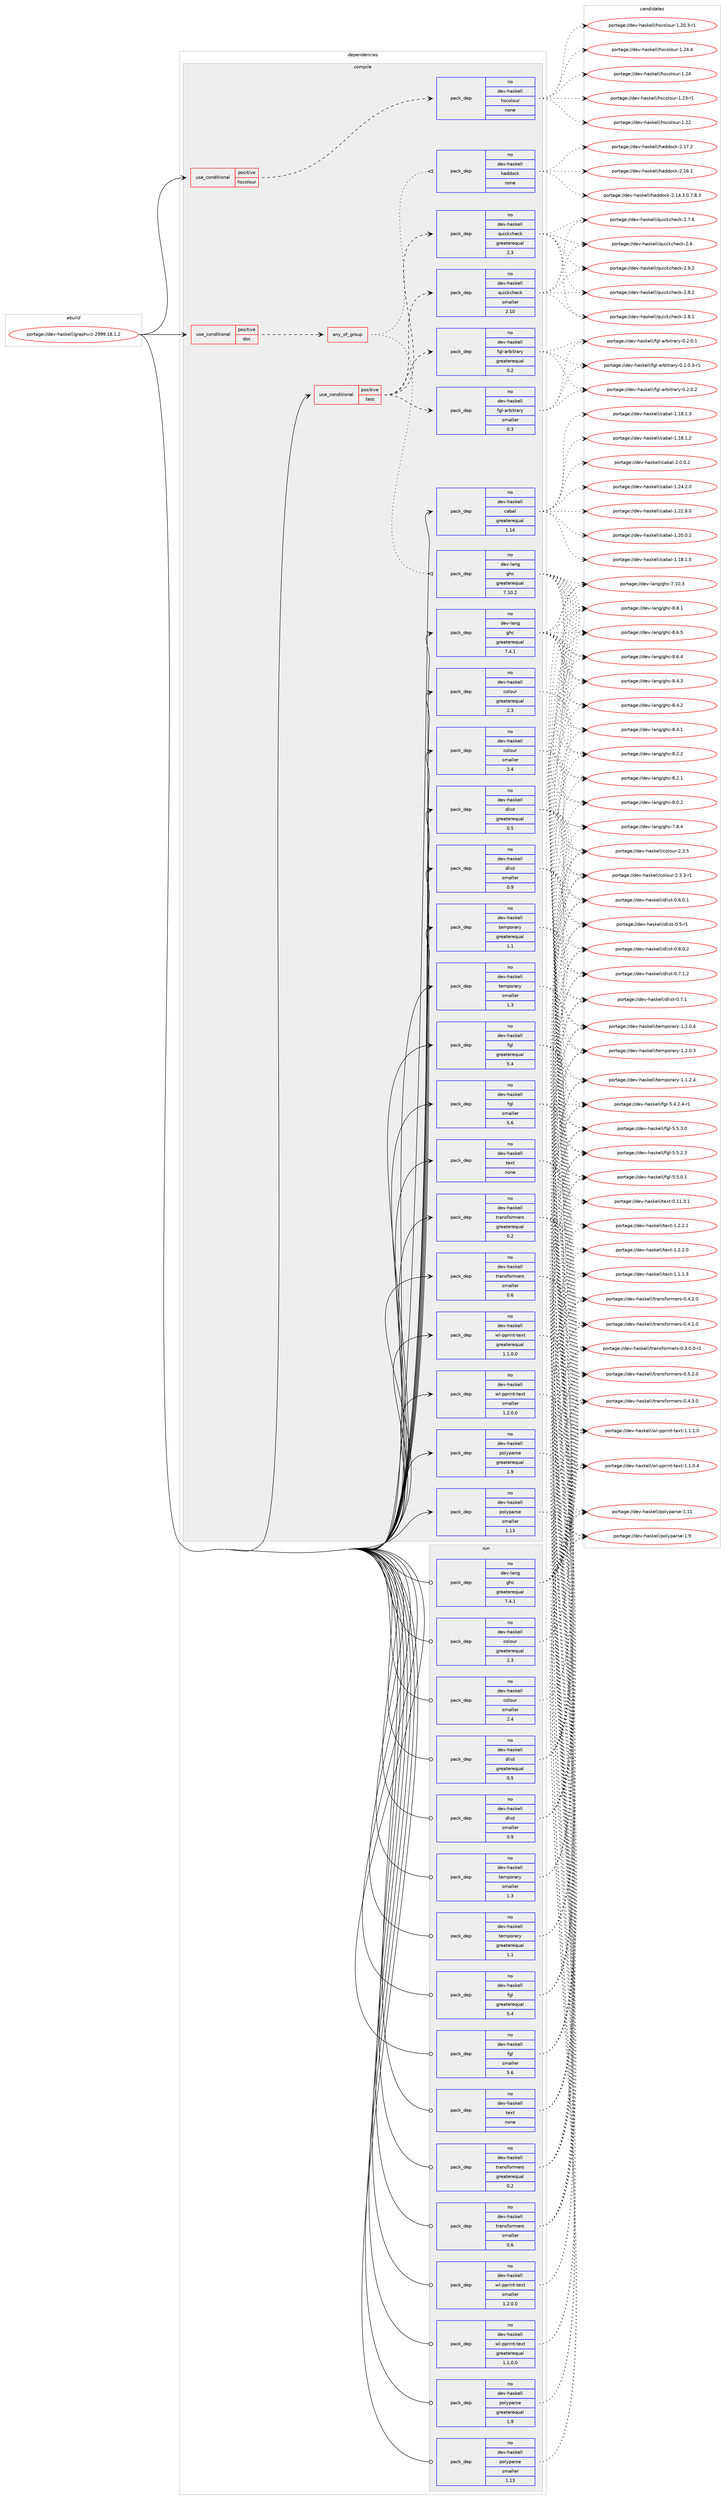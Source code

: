 digraph prolog {

# *************
# Graph options
# *************

newrank=true;
concentrate=true;
compound=true;
graph [rankdir=LR,fontname=Helvetica,fontsize=10,ranksep=1.5];#, ranksep=2.5, nodesep=0.2];
edge  [arrowhead=vee];
node  [fontname=Helvetica,fontsize=10];

# **********
# The ebuild
# **********

subgraph cluster_leftcol {
color=gray;
label=<<i>ebuild</i>>;
id [label="portage://dev-haskell/graphviz-2999.18.1.2", color=red, width=4, href="../dev-haskell/graphviz-2999.18.1.2.svg"];
}

# ****************
# The dependencies
# ****************

subgraph cluster_midcol {
color=gray;
label=<<i>dependencies</i>>;
subgraph cluster_compile {
fillcolor="#eeeeee";
style=filled;
label=<<i>compile</i>>;
subgraph cond133818 {
dependency561450 [label=<<TABLE BORDER="0" CELLBORDER="1" CELLSPACING="0" CELLPADDING="4"><TR><TD ROWSPAN="3" CELLPADDING="10">use_conditional</TD></TR><TR><TD>positive</TD></TR><TR><TD>doc</TD></TR></TABLE>>, shape=none, color=red];
subgraph any6386 {
dependency561451 [label=<<TABLE BORDER="0" CELLBORDER="1" CELLSPACING="0" CELLPADDING="4"><TR><TD CELLPADDING="10">any_of_group</TD></TR></TABLE>>, shape=none, color=red];subgraph pack421009 {
dependency561452 [label=<<TABLE BORDER="0" CELLBORDER="1" CELLSPACING="0" CELLPADDING="4" WIDTH="220"><TR><TD ROWSPAN="6" CELLPADDING="30">pack_dep</TD></TR><TR><TD WIDTH="110">no</TD></TR><TR><TD>dev-haskell</TD></TR><TR><TD>haddock</TD></TR><TR><TD>none</TD></TR><TR><TD></TD></TR></TABLE>>, shape=none, color=blue];
}
dependency561451:e -> dependency561452:w [weight=20,style="dotted",arrowhead="oinv"];
subgraph pack421010 {
dependency561453 [label=<<TABLE BORDER="0" CELLBORDER="1" CELLSPACING="0" CELLPADDING="4" WIDTH="220"><TR><TD ROWSPAN="6" CELLPADDING="30">pack_dep</TD></TR><TR><TD WIDTH="110">no</TD></TR><TR><TD>dev-lang</TD></TR><TR><TD>ghc</TD></TR><TR><TD>greaterequal</TD></TR><TR><TD>7.10.2</TD></TR></TABLE>>, shape=none, color=blue];
}
dependency561451:e -> dependency561453:w [weight=20,style="dotted",arrowhead="oinv"];
}
dependency561450:e -> dependency561451:w [weight=20,style="dashed",arrowhead="vee"];
}
id:e -> dependency561450:w [weight=20,style="solid",arrowhead="vee"];
subgraph cond133819 {
dependency561454 [label=<<TABLE BORDER="0" CELLBORDER="1" CELLSPACING="0" CELLPADDING="4"><TR><TD ROWSPAN="3" CELLPADDING="10">use_conditional</TD></TR><TR><TD>positive</TD></TR><TR><TD>hscolour</TD></TR></TABLE>>, shape=none, color=red];
subgraph pack421011 {
dependency561455 [label=<<TABLE BORDER="0" CELLBORDER="1" CELLSPACING="0" CELLPADDING="4" WIDTH="220"><TR><TD ROWSPAN="6" CELLPADDING="30">pack_dep</TD></TR><TR><TD WIDTH="110">no</TD></TR><TR><TD>dev-haskell</TD></TR><TR><TD>hscolour</TD></TR><TR><TD>none</TD></TR><TR><TD></TD></TR></TABLE>>, shape=none, color=blue];
}
dependency561454:e -> dependency561455:w [weight=20,style="dashed",arrowhead="vee"];
}
id:e -> dependency561454:w [weight=20,style="solid",arrowhead="vee"];
subgraph cond133820 {
dependency561456 [label=<<TABLE BORDER="0" CELLBORDER="1" CELLSPACING="0" CELLPADDING="4"><TR><TD ROWSPAN="3" CELLPADDING="10">use_conditional</TD></TR><TR><TD>positive</TD></TR><TR><TD>test</TD></TR></TABLE>>, shape=none, color=red];
subgraph pack421012 {
dependency561457 [label=<<TABLE BORDER="0" CELLBORDER="1" CELLSPACING="0" CELLPADDING="4" WIDTH="220"><TR><TD ROWSPAN="6" CELLPADDING="30">pack_dep</TD></TR><TR><TD WIDTH="110">no</TD></TR><TR><TD>dev-haskell</TD></TR><TR><TD>fgl-arbitrary</TD></TR><TR><TD>greaterequal</TD></TR><TR><TD>0.2</TD></TR></TABLE>>, shape=none, color=blue];
}
dependency561456:e -> dependency561457:w [weight=20,style="dashed",arrowhead="vee"];
subgraph pack421013 {
dependency561458 [label=<<TABLE BORDER="0" CELLBORDER="1" CELLSPACING="0" CELLPADDING="4" WIDTH="220"><TR><TD ROWSPAN="6" CELLPADDING="30">pack_dep</TD></TR><TR><TD WIDTH="110">no</TD></TR><TR><TD>dev-haskell</TD></TR><TR><TD>fgl-arbitrary</TD></TR><TR><TD>smaller</TD></TR><TR><TD>0.3</TD></TR></TABLE>>, shape=none, color=blue];
}
dependency561456:e -> dependency561458:w [weight=20,style="dashed",arrowhead="vee"];
subgraph pack421014 {
dependency561459 [label=<<TABLE BORDER="0" CELLBORDER="1" CELLSPACING="0" CELLPADDING="4" WIDTH="220"><TR><TD ROWSPAN="6" CELLPADDING="30">pack_dep</TD></TR><TR><TD WIDTH="110">no</TD></TR><TR><TD>dev-haskell</TD></TR><TR><TD>quickcheck</TD></TR><TR><TD>greaterequal</TD></TR><TR><TD>2.3</TD></TR></TABLE>>, shape=none, color=blue];
}
dependency561456:e -> dependency561459:w [weight=20,style="dashed",arrowhead="vee"];
subgraph pack421015 {
dependency561460 [label=<<TABLE BORDER="0" CELLBORDER="1" CELLSPACING="0" CELLPADDING="4" WIDTH="220"><TR><TD ROWSPAN="6" CELLPADDING="30">pack_dep</TD></TR><TR><TD WIDTH="110">no</TD></TR><TR><TD>dev-haskell</TD></TR><TR><TD>quickcheck</TD></TR><TR><TD>smaller</TD></TR><TR><TD>2.10</TD></TR></TABLE>>, shape=none, color=blue];
}
dependency561456:e -> dependency561460:w [weight=20,style="dashed",arrowhead="vee"];
}
id:e -> dependency561456:w [weight=20,style="solid",arrowhead="vee"];
subgraph pack421016 {
dependency561461 [label=<<TABLE BORDER="0" CELLBORDER="1" CELLSPACING="0" CELLPADDING="4" WIDTH="220"><TR><TD ROWSPAN="6" CELLPADDING="30">pack_dep</TD></TR><TR><TD WIDTH="110">no</TD></TR><TR><TD>dev-haskell</TD></TR><TR><TD>cabal</TD></TR><TR><TD>greaterequal</TD></TR><TR><TD>1.14</TD></TR></TABLE>>, shape=none, color=blue];
}
id:e -> dependency561461:w [weight=20,style="solid",arrowhead="vee"];
subgraph pack421017 {
dependency561462 [label=<<TABLE BORDER="0" CELLBORDER="1" CELLSPACING="0" CELLPADDING="4" WIDTH="220"><TR><TD ROWSPAN="6" CELLPADDING="30">pack_dep</TD></TR><TR><TD WIDTH="110">no</TD></TR><TR><TD>dev-haskell</TD></TR><TR><TD>colour</TD></TR><TR><TD>greaterequal</TD></TR><TR><TD>2.3</TD></TR></TABLE>>, shape=none, color=blue];
}
id:e -> dependency561462:w [weight=20,style="solid",arrowhead="vee"];
subgraph pack421018 {
dependency561463 [label=<<TABLE BORDER="0" CELLBORDER="1" CELLSPACING="0" CELLPADDING="4" WIDTH="220"><TR><TD ROWSPAN="6" CELLPADDING="30">pack_dep</TD></TR><TR><TD WIDTH="110">no</TD></TR><TR><TD>dev-haskell</TD></TR><TR><TD>colour</TD></TR><TR><TD>smaller</TD></TR><TR><TD>2.4</TD></TR></TABLE>>, shape=none, color=blue];
}
id:e -> dependency561463:w [weight=20,style="solid",arrowhead="vee"];
subgraph pack421019 {
dependency561464 [label=<<TABLE BORDER="0" CELLBORDER="1" CELLSPACING="0" CELLPADDING="4" WIDTH="220"><TR><TD ROWSPAN="6" CELLPADDING="30">pack_dep</TD></TR><TR><TD WIDTH="110">no</TD></TR><TR><TD>dev-haskell</TD></TR><TR><TD>dlist</TD></TR><TR><TD>greaterequal</TD></TR><TR><TD>0.5</TD></TR></TABLE>>, shape=none, color=blue];
}
id:e -> dependency561464:w [weight=20,style="solid",arrowhead="vee"];
subgraph pack421020 {
dependency561465 [label=<<TABLE BORDER="0" CELLBORDER="1" CELLSPACING="0" CELLPADDING="4" WIDTH="220"><TR><TD ROWSPAN="6" CELLPADDING="30">pack_dep</TD></TR><TR><TD WIDTH="110">no</TD></TR><TR><TD>dev-haskell</TD></TR><TR><TD>dlist</TD></TR><TR><TD>smaller</TD></TR><TR><TD>0.9</TD></TR></TABLE>>, shape=none, color=blue];
}
id:e -> dependency561465:w [weight=20,style="solid",arrowhead="vee"];
subgraph pack421021 {
dependency561466 [label=<<TABLE BORDER="0" CELLBORDER="1" CELLSPACING="0" CELLPADDING="4" WIDTH="220"><TR><TD ROWSPAN="6" CELLPADDING="30">pack_dep</TD></TR><TR><TD WIDTH="110">no</TD></TR><TR><TD>dev-haskell</TD></TR><TR><TD>fgl</TD></TR><TR><TD>greaterequal</TD></TR><TR><TD>5.4</TD></TR></TABLE>>, shape=none, color=blue];
}
id:e -> dependency561466:w [weight=20,style="solid",arrowhead="vee"];
subgraph pack421022 {
dependency561467 [label=<<TABLE BORDER="0" CELLBORDER="1" CELLSPACING="0" CELLPADDING="4" WIDTH="220"><TR><TD ROWSPAN="6" CELLPADDING="30">pack_dep</TD></TR><TR><TD WIDTH="110">no</TD></TR><TR><TD>dev-haskell</TD></TR><TR><TD>fgl</TD></TR><TR><TD>smaller</TD></TR><TR><TD>5.6</TD></TR></TABLE>>, shape=none, color=blue];
}
id:e -> dependency561467:w [weight=20,style="solid",arrowhead="vee"];
subgraph pack421023 {
dependency561468 [label=<<TABLE BORDER="0" CELLBORDER="1" CELLSPACING="0" CELLPADDING="4" WIDTH="220"><TR><TD ROWSPAN="6" CELLPADDING="30">pack_dep</TD></TR><TR><TD WIDTH="110">no</TD></TR><TR><TD>dev-haskell</TD></TR><TR><TD>polyparse</TD></TR><TR><TD>greaterequal</TD></TR><TR><TD>1.9</TD></TR></TABLE>>, shape=none, color=blue];
}
id:e -> dependency561468:w [weight=20,style="solid",arrowhead="vee"];
subgraph pack421024 {
dependency561469 [label=<<TABLE BORDER="0" CELLBORDER="1" CELLSPACING="0" CELLPADDING="4" WIDTH="220"><TR><TD ROWSPAN="6" CELLPADDING="30">pack_dep</TD></TR><TR><TD WIDTH="110">no</TD></TR><TR><TD>dev-haskell</TD></TR><TR><TD>polyparse</TD></TR><TR><TD>smaller</TD></TR><TR><TD>1.13</TD></TR></TABLE>>, shape=none, color=blue];
}
id:e -> dependency561469:w [weight=20,style="solid",arrowhead="vee"];
subgraph pack421025 {
dependency561470 [label=<<TABLE BORDER="0" CELLBORDER="1" CELLSPACING="0" CELLPADDING="4" WIDTH="220"><TR><TD ROWSPAN="6" CELLPADDING="30">pack_dep</TD></TR><TR><TD WIDTH="110">no</TD></TR><TR><TD>dev-haskell</TD></TR><TR><TD>temporary</TD></TR><TR><TD>greaterequal</TD></TR><TR><TD>1.1</TD></TR></TABLE>>, shape=none, color=blue];
}
id:e -> dependency561470:w [weight=20,style="solid",arrowhead="vee"];
subgraph pack421026 {
dependency561471 [label=<<TABLE BORDER="0" CELLBORDER="1" CELLSPACING="0" CELLPADDING="4" WIDTH="220"><TR><TD ROWSPAN="6" CELLPADDING="30">pack_dep</TD></TR><TR><TD WIDTH="110">no</TD></TR><TR><TD>dev-haskell</TD></TR><TR><TD>temporary</TD></TR><TR><TD>smaller</TD></TR><TR><TD>1.3</TD></TR></TABLE>>, shape=none, color=blue];
}
id:e -> dependency561471:w [weight=20,style="solid",arrowhead="vee"];
subgraph pack421027 {
dependency561472 [label=<<TABLE BORDER="0" CELLBORDER="1" CELLSPACING="0" CELLPADDING="4" WIDTH="220"><TR><TD ROWSPAN="6" CELLPADDING="30">pack_dep</TD></TR><TR><TD WIDTH="110">no</TD></TR><TR><TD>dev-haskell</TD></TR><TR><TD>text</TD></TR><TR><TD>none</TD></TR><TR><TD></TD></TR></TABLE>>, shape=none, color=blue];
}
id:e -> dependency561472:w [weight=20,style="solid",arrowhead="vee"];
subgraph pack421028 {
dependency561473 [label=<<TABLE BORDER="0" CELLBORDER="1" CELLSPACING="0" CELLPADDING="4" WIDTH="220"><TR><TD ROWSPAN="6" CELLPADDING="30">pack_dep</TD></TR><TR><TD WIDTH="110">no</TD></TR><TR><TD>dev-haskell</TD></TR><TR><TD>transformers</TD></TR><TR><TD>greaterequal</TD></TR><TR><TD>0.2</TD></TR></TABLE>>, shape=none, color=blue];
}
id:e -> dependency561473:w [weight=20,style="solid",arrowhead="vee"];
subgraph pack421029 {
dependency561474 [label=<<TABLE BORDER="0" CELLBORDER="1" CELLSPACING="0" CELLPADDING="4" WIDTH="220"><TR><TD ROWSPAN="6" CELLPADDING="30">pack_dep</TD></TR><TR><TD WIDTH="110">no</TD></TR><TR><TD>dev-haskell</TD></TR><TR><TD>transformers</TD></TR><TR><TD>smaller</TD></TR><TR><TD>0.6</TD></TR></TABLE>>, shape=none, color=blue];
}
id:e -> dependency561474:w [weight=20,style="solid",arrowhead="vee"];
subgraph pack421030 {
dependency561475 [label=<<TABLE BORDER="0" CELLBORDER="1" CELLSPACING="0" CELLPADDING="4" WIDTH="220"><TR><TD ROWSPAN="6" CELLPADDING="30">pack_dep</TD></TR><TR><TD WIDTH="110">no</TD></TR><TR><TD>dev-haskell</TD></TR><TR><TD>wl-pprint-text</TD></TR><TR><TD>greaterequal</TD></TR><TR><TD>1.1.0.0</TD></TR></TABLE>>, shape=none, color=blue];
}
id:e -> dependency561475:w [weight=20,style="solid",arrowhead="vee"];
subgraph pack421031 {
dependency561476 [label=<<TABLE BORDER="0" CELLBORDER="1" CELLSPACING="0" CELLPADDING="4" WIDTH="220"><TR><TD ROWSPAN="6" CELLPADDING="30">pack_dep</TD></TR><TR><TD WIDTH="110">no</TD></TR><TR><TD>dev-haskell</TD></TR><TR><TD>wl-pprint-text</TD></TR><TR><TD>smaller</TD></TR><TR><TD>1.2.0.0</TD></TR></TABLE>>, shape=none, color=blue];
}
id:e -> dependency561476:w [weight=20,style="solid",arrowhead="vee"];
subgraph pack421032 {
dependency561477 [label=<<TABLE BORDER="0" CELLBORDER="1" CELLSPACING="0" CELLPADDING="4" WIDTH="220"><TR><TD ROWSPAN="6" CELLPADDING="30">pack_dep</TD></TR><TR><TD WIDTH="110">no</TD></TR><TR><TD>dev-lang</TD></TR><TR><TD>ghc</TD></TR><TR><TD>greaterequal</TD></TR><TR><TD>7.4.1</TD></TR></TABLE>>, shape=none, color=blue];
}
id:e -> dependency561477:w [weight=20,style="solid",arrowhead="vee"];
}
subgraph cluster_compileandrun {
fillcolor="#eeeeee";
style=filled;
label=<<i>compile and run</i>>;
}
subgraph cluster_run {
fillcolor="#eeeeee";
style=filled;
label=<<i>run</i>>;
subgraph pack421033 {
dependency561478 [label=<<TABLE BORDER="0" CELLBORDER="1" CELLSPACING="0" CELLPADDING="4" WIDTH="220"><TR><TD ROWSPAN="6" CELLPADDING="30">pack_dep</TD></TR><TR><TD WIDTH="110">no</TD></TR><TR><TD>dev-haskell</TD></TR><TR><TD>colour</TD></TR><TR><TD>greaterequal</TD></TR><TR><TD>2.3</TD></TR></TABLE>>, shape=none, color=blue];
}
id:e -> dependency561478:w [weight=20,style="solid",arrowhead="odot"];
subgraph pack421034 {
dependency561479 [label=<<TABLE BORDER="0" CELLBORDER="1" CELLSPACING="0" CELLPADDING="4" WIDTH="220"><TR><TD ROWSPAN="6" CELLPADDING="30">pack_dep</TD></TR><TR><TD WIDTH="110">no</TD></TR><TR><TD>dev-haskell</TD></TR><TR><TD>colour</TD></TR><TR><TD>smaller</TD></TR><TR><TD>2.4</TD></TR></TABLE>>, shape=none, color=blue];
}
id:e -> dependency561479:w [weight=20,style="solid",arrowhead="odot"];
subgraph pack421035 {
dependency561480 [label=<<TABLE BORDER="0" CELLBORDER="1" CELLSPACING="0" CELLPADDING="4" WIDTH="220"><TR><TD ROWSPAN="6" CELLPADDING="30">pack_dep</TD></TR><TR><TD WIDTH="110">no</TD></TR><TR><TD>dev-haskell</TD></TR><TR><TD>dlist</TD></TR><TR><TD>greaterequal</TD></TR><TR><TD>0.5</TD></TR></TABLE>>, shape=none, color=blue];
}
id:e -> dependency561480:w [weight=20,style="solid",arrowhead="odot"];
subgraph pack421036 {
dependency561481 [label=<<TABLE BORDER="0" CELLBORDER="1" CELLSPACING="0" CELLPADDING="4" WIDTH="220"><TR><TD ROWSPAN="6" CELLPADDING="30">pack_dep</TD></TR><TR><TD WIDTH="110">no</TD></TR><TR><TD>dev-haskell</TD></TR><TR><TD>dlist</TD></TR><TR><TD>smaller</TD></TR><TR><TD>0.9</TD></TR></TABLE>>, shape=none, color=blue];
}
id:e -> dependency561481:w [weight=20,style="solid",arrowhead="odot"];
subgraph pack421037 {
dependency561482 [label=<<TABLE BORDER="0" CELLBORDER="1" CELLSPACING="0" CELLPADDING="4" WIDTH="220"><TR><TD ROWSPAN="6" CELLPADDING="30">pack_dep</TD></TR><TR><TD WIDTH="110">no</TD></TR><TR><TD>dev-haskell</TD></TR><TR><TD>fgl</TD></TR><TR><TD>greaterequal</TD></TR><TR><TD>5.4</TD></TR></TABLE>>, shape=none, color=blue];
}
id:e -> dependency561482:w [weight=20,style="solid",arrowhead="odot"];
subgraph pack421038 {
dependency561483 [label=<<TABLE BORDER="0" CELLBORDER="1" CELLSPACING="0" CELLPADDING="4" WIDTH="220"><TR><TD ROWSPAN="6" CELLPADDING="30">pack_dep</TD></TR><TR><TD WIDTH="110">no</TD></TR><TR><TD>dev-haskell</TD></TR><TR><TD>fgl</TD></TR><TR><TD>smaller</TD></TR><TR><TD>5.6</TD></TR></TABLE>>, shape=none, color=blue];
}
id:e -> dependency561483:w [weight=20,style="solid",arrowhead="odot"];
subgraph pack421039 {
dependency561484 [label=<<TABLE BORDER="0" CELLBORDER="1" CELLSPACING="0" CELLPADDING="4" WIDTH="220"><TR><TD ROWSPAN="6" CELLPADDING="30">pack_dep</TD></TR><TR><TD WIDTH="110">no</TD></TR><TR><TD>dev-haskell</TD></TR><TR><TD>polyparse</TD></TR><TR><TD>greaterequal</TD></TR><TR><TD>1.9</TD></TR></TABLE>>, shape=none, color=blue];
}
id:e -> dependency561484:w [weight=20,style="solid",arrowhead="odot"];
subgraph pack421040 {
dependency561485 [label=<<TABLE BORDER="0" CELLBORDER="1" CELLSPACING="0" CELLPADDING="4" WIDTH="220"><TR><TD ROWSPAN="6" CELLPADDING="30">pack_dep</TD></TR><TR><TD WIDTH="110">no</TD></TR><TR><TD>dev-haskell</TD></TR><TR><TD>polyparse</TD></TR><TR><TD>smaller</TD></TR><TR><TD>1.13</TD></TR></TABLE>>, shape=none, color=blue];
}
id:e -> dependency561485:w [weight=20,style="solid",arrowhead="odot"];
subgraph pack421041 {
dependency561486 [label=<<TABLE BORDER="0" CELLBORDER="1" CELLSPACING="0" CELLPADDING="4" WIDTH="220"><TR><TD ROWSPAN="6" CELLPADDING="30">pack_dep</TD></TR><TR><TD WIDTH="110">no</TD></TR><TR><TD>dev-haskell</TD></TR><TR><TD>temporary</TD></TR><TR><TD>greaterequal</TD></TR><TR><TD>1.1</TD></TR></TABLE>>, shape=none, color=blue];
}
id:e -> dependency561486:w [weight=20,style="solid",arrowhead="odot"];
subgraph pack421042 {
dependency561487 [label=<<TABLE BORDER="0" CELLBORDER="1" CELLSPACING="0" CELLPADDING="4" WIDTH="220"><TR><TD ROWSPAN="6" CELLPADDING="30">pack_dep</TD></TR><TR><TD WIDTH="110">no</TD></TR><TR><TD>dev-haskell</TD></TR><TR><TD>temporary</TD></TR><TR><TD>smaller</TD></TR><TR><TD>1.3</TD></TR></TABLE>>, shape=none, color=blue];
}
id:e -> dependency561487:w [weight=20,style="solid",arrowhead="odot"];
subgraph pack421043 {
dependency561488 [label=<<TABLE BORDER="0" CELLBORDER="1" CELLSPACING="0" CELLPADDING="4" WIDTH="220"><TR><TD ROWSPAN="6" CELLPADDING="30">pack_dep</TD></TR><TR><TD WIDTH="110">no</TD></TR><TR><TD>dev-haskell</TD></TR><TR><TD>text</TD></TR><TR><TD>none</TD></TR><TR><TD></TD></TR></TABLE>>, shape=none, color=blue];
}
id:e -> dependency561488:w [weight=20,style="solid",arrowhead="odot"];
subgraph pack421044 {
dependency561489 [label=<<TABLE BORDER="0" CELLBORDER="1" CELLSPACING="0" CELLPADDING="4" WIDTH="220"><TR><TD ROWSPAN="6" CELLPADDING="30">pack_dep</TD></TR><TR><TD WIDTH="110">no</TD></TR><TR><TD>dev-haskell</TD></TR><TR><TD>transformers</TD></TR><TR><TD>greaterequal</TD></TR><TR><TD>0.2</TD></TR></TABLE>>, shape=none, color=blue];
}
id:e -> dependency561489:w [weight=20,style="solid",arrowhead="odot"];
subgraph pack421045 {
dependency561490 [label=<<TABLE BORDER="0" CELLBORDER="1" CELLSPACING="0" CELLPADDING="4" WIDTH="220"><TR><TD ROWSPAN="6" CELLPADDING="30">pack_dep</TD></TR><TR><TD WIDTH="110">no</TD></TR><TR><TD>dev-haskell</TD></TR><TR><TD>transformers</TD></TR><TR><TD>smaller</TD></TR><TR><TD>0.6</TD></TR></TABLE>>, shape=none, color=blue];
}
id:e -> dependency561490:w [weight=20,style="solid",arrowhead="odot"];
subgraph pack421046 {
dependency561491 [label=<<TABLE BORDER="0" CELLBORDER="1" CELLSPACING="0" CELLPADDING="4" WIDTH="220"><TR><TD ROWSPAN="6" CELLPADDING="30">pack_dep</TD></TR><TR><TD WIDTH="110">no</TD></TR><TR><TD>dev-haskell</TD></TR><TR><TD>wl-pprint-text</TD></TR><TR><TD>greaterequal</TD></TR><TR><TD>1.1.0.0</TD></TR></TABLE>>, shape=none, color=blue];
}
id:e -> dependency561491:w [weight=20,style="solid",arrowhead="odot"];
subgraph pack421047 {
dependency561492 [label=<<TABLE BORDER="0" CELLBORDER="1" CELLSPACING="0" CELLPADDING="4" WIDTH="220"><TR><TD ROWSPAN="6" CELLPADDING="30">pack_dep</TD></TR><TR><TD WIDTH="110">no</TD></TR><TR><TD>dev-haskell</TD></TR><TR><TD>wl-pprint-text</TD></TR><TR><TD>smaller</TD></TR><TR><TD>1.2.0.0</TD></TR></TABLE>>, shape=none, color=blue];
}
id:e -> dependency561492:w [weight=20,style="solid",arrowhead="odot"];
subgraph pack421048 {
dependency561493 [label=<<TABLE BORDER="0" CELLBORDER="1" CELLSPACING="0" CELLPADDING="4" WIDTH="220"><TR><TD ROWSPAN="6" CELLPADDING="30">pack_dep</TD></TR><TR><TD WIDTH="110">no</TD></TR><TR><TD>dev-lang</TD></TR><TR><TD>ghc</TD></TR><TR><TD>greaterequal</TD></TR><TR><TD>7.4.1</TD></TR></TABLE>>, shape=none, color=blue];
}
id:e -> dependency561493:w [weight=20,style="solid",arrowhead="odot"];
}
}

# **************
# The candidates
# **************

subgraph cluster_choices {
rank=same;
color=gray;
label=<<i>candidates</i>>;

subgraph choice421009 {
color=black;
nodesep=1;
choice100101118451049711510710110810847104971001001119910745504649554650 [label="portage://dev-haskell/haddock-2.17.2", color=red, width=4,href="../dev-haskell/haddock-2.17.2.svg"];
choice100101118451049711510710110810847104971001001119910745504649544649 [label="portage://dev-haskell/haddock-2.16.1", color=red, width=4,href="../dev-haskell/haddock-2.16.1.svg"];
choice1001011184510497115107101108108471049710010011199107455046495246514648465546564651 [label="portage://dev-haskell/haddock-2.14.3.0.7.8.3", color=red, width=4,href="../dev-haskell/haddock-2.14.3.0.7.8.3.svg"];
dependency561452:e -> choice100101118451049711510710110810847104971001001119910745504649554650:w [style=dotted,weight="100"];
dependency561452:e -> choice100101118451049711510710110810847104971001001119910745504649544649:w [style=dotted,weight="100"];
dependency561452:e -> choice1001011184510497115107101108108471049710010011199107455046495246514648465546564651:w [style=dotted,weight="100"];
}
subgraph choice421010 {
color=black;
nodesep=1;
choice10010111845108971101034710310499455646564649 [label="portage://dev-lang/ghc-8.8.1", color=red, width=4,href="../dev-lang/ghc-8.8.1.svg"];
choice10010111845108971101034710310499455646544653 [label="portage://dev-lang/ghc-8.6.5", color=red, width=4,href="../dev-lang/ghc-8.6.5.svg"];
choice10010111845108971101034710310499455646544652 [label="portage://dev-lang/ghc-8.6.4", color=red, width=4,href="../dev-lang/ghc-8.6.4.svg"];
choice10010111845108971101034710310499455646524651 [label="portage://dev-lang/ghc-8.4.3", color=red, width=4,href="../dev-lang/ghc-8.4.3.svg"];
choice10010111845108971101034710310499455646524650 [label="portage://dev-lang/ghc-8.4.2", color=red, width=4,href="../dev-lang/ghc-8.4.2.svg"];
choice10010111845108971101034710310499455646524649 [label="portage://dev-lang/ghc-8.4.1", color=red, width=4,href="../dev-lang/ghc-8.4.1.svg"];
choice10010111845108971101034710310499455646504650 [label="portage://dev-lang/ghc-8.2.2", color=red, width=4,href="../dev-lang/ghc-8.2.2.svg"];
choice10010111845108971101034710310499455646504649 [label="portage://dev-lang/ghc-8.2.1", color=red, width=4,href="../dev-lang/ghc-8.2.1.svg"];
choice10010111845108971101034710310499455646484650 [label="portage://dev-lang/ghc-8.0.2", color=red, width=4,href="../dev-lang/ghc-8.0.2.svg"];
choice10010111845108971101034710310499455546564652 [label="portage://dev-lang/ghc-7.8.4", color=red, width=4,href="../dev-lang/ghc-7.8.4.svg"];
choice1001011184510897110103471031049945554649484651 [label="portage://dev-lang/ghc-7.10.3", color=red, width=4,href="../dev-lang/ghc-7.10.3.svg"];
dependency561453:e -> choice10010111845108971101034710310499455646564649:w [style=dotted,weight="100"];
dependency561453:e -> choice10010111845108971101034710310499455646544653:w [style=dotted,weight="100"];
dependency561453:e -> choice10010111845108971101034710310499455646544652:w [style=dotted,weight="100"];
dependency561453:e -> choice10010111845108971101034710310499455646524651:w [style=dotted,weight="100"];
dependency561453:e -> choice10010111845108971101034710310499455646524650:w [style=dotted,weight="100"];
dependency561453:e -> choice10010111845108971101034710310499455646524649:w [style=dotted,weight="100"];
dependency561453:e -> choice10010111845108971101034710310499455646504650:w [style=dotted,weight="100"];
dependency561453:e -> choice10010111845108971101034710310499455646504649:w [style=dotted,weight="100"];
dependency561453:e -> choice10010111845108971101034710310499455646484650:w [style=dotted,weight="100"];
dependency561453:e -> choice10010111845108971101034710310499455546564652:w [style=dotted,weight="100"];
dependency561453:e -> choice1001011184510897110103471031049945554649484651:w [style=dotted,weight="100"];
}
subgraph choice421011 {
color=black;
nodesep=1;
choice1001011184510497115107101108108471041159911110811111711445494650524652 [label="portage://dev-haskell/hscolour-1.24.4", color=red, width=4,href="../dev-haskell/hscolour-1.24.4.svg"];
choice100101118451049711510710110810847104115991111081111171144549465052 [label="portage://dev-haskell/hscolour-1.24", color=red, width=4,href="../dev-haskell/hscolour-1.24.svg"];
choice1001011184510497115107101108108471041159911110811111711445494650514511449 [label="portage://dev-haskell/hscolour-1.23-r1", color=red, width=4,href="../dev-haskell/hscolour-1.23-r1.svg"];
choice100101118451049711510710110810847104115991111081111171144549465050 [label="portage://dev-haskell/hscolour-1.22", color=red, width=4,href="../dev-haskell/hscolour-1.22.svg"];
choice10010111845104971151071011081084710411599111108111117114454946504846514511449 [label="portage://dev-haskell/hscolour-1.20.3-r1", color=red, width=4,href="../dev-haskell/hscolour-1.20.3-r1.svg"];
dependency561455:e -> choice1001011184510497115107101108108471041159911110811111711445494650524652:w [style=dotted,weight="100"];
dependency561455:e -> choice100101118451049711510710110810847104115991111081111171144549465052:w [style=dotted,weight="100"];
dependency561455:e -> choice1001011184510497115107101108108471041159911110811111711445494650514511449:w [style=dotted,weight="100"];
dependency561455:e -> choice100101118451049711510710110810847104115991111081111171144549465050:w [style=dotted,weight="100"];
dependency561455:e -> choice10010111845104971151071011081084710411599111108111117114454946504846514511449:w [style=dotted,weight="100"];
}
subgraph choice421012 {
color=black;
nodesep=1;
choice1001011184510497115107101108108471021031084597114981051161149711412145484650464846514511449 [label="portage://dev-haskell/fgl-arbitrary-0.2.0.3-r1", color=red, width=4,href="../dev-haskell/fgl-arbitrary-0.2.0.3-r1.svg"];
choice100101118451049711510710110810847102103108459711498105116114971141214548465046484650 [label="portage://dev-haskell/fgl-arbitrary-0.2.0.2", color=red, width=4,href="../dev-haskell/fgl-arbitrary-0.2.0.2.svg"];
choice100101118451049711510710110810847102103108459711498105116114971141214548465046484649 [label="portage://dev-haskell/fgl-arbitrary-0.2.0.1", color=red, width=4,href="../dev-haskell/fgl-arbitrary-0.2.0.1.svg"];
dependency561457:e -> choice1001011184510497115107101108108471021031084597114981051161149711412145484650464846514511449:w [style=dotted,weight="100"];
dependency561457:e -> choice100101118451049711510710110810847102103108459711498105116114971141214548465046484650:w [style=dotted,weight="100"];
dependency561457:e -> choice100101118451049711510710110810847102103108459711498105116114971141214548465046484649:w [style=dotted,weight="100"];
}
subgraph choice421013 {
color=black;
nodesep=1;
choice1001011184510497115107101108108471021031084597114981051161149711412145484650464846514511449 [label="portage://dev-haskell/fgl-arbitrary-0.2.0.3-r1", color=red, width=4,href="../dev-haskell/fgl-arbitrary-0.2.0.3-r1.svg"];
choice100101118451049711510710110810847102103108459711498105116114971141214548465046484650 [label="portage://dev-haskell/fgl-arbitrary-0.2.0.2", color=red, width=4,href="../dev-haskell/fgl-arbitrary-0.2.0.2.svg"];
choice100101118451049711510710110810847102103108459711498105116114971141214548465046484649 [label="portage://dev-haskell/fgl-arbitrary-0.2.0.1", color=red, width=4,href="../dev-haskell/fgl-arbitrary-0.2.0.1.svg"];
dependency561458:e -> choice1001011184510497115107101108108471021031084597114981051161149711412145484650464846514511449:w [style=dotted,weight="100"];
dependency561458:e -> choice100101118451049711510710110810847102103108459711498105116114971141214548465046484650:w [style=dotted,weight="100"];
dependency561458:e -> choice100101118451049711510710110810847102103108459711498105116114971141214548465046484649:w [style=dotted,weight="100"];
}
subgraph choice421014 {
color=black;
nodesep=1;
choice100101118451049711510710110810847113117105991079910410199107455046574650 [label="portage://dev-haskell/quickcheck-2.9.2", color=red, width=4,href="../dev-haskell/quickcheck-2.9.2.svg"];
choice100101118451049711510710110810847113117105991079910410199107455046564650 [label="portage://dev-haskell/quickcheck-2.8.2", color=red, width=4,href="../dev-haskell/quickcheck-2.8.2.svg"];
choice100101118451049711510710110810847113117105991079910410199107455046564649 [label="portage://dev-haskell/quickcheck-2.8.1", color=red, width=4,href="../dev-haskell/quickcheck-2.8.1.svg"];
choice100101118451049711510710110810847113117105991079910410199107455046554654 [label="portage://dev-haskell/quickcheck-2.7.6", color=red, width=4,href="../dev-haskell/quickcheck-2.7.6.svg"];
choice10010111845104971151071011081084711311710599107991041019910745504654 [label="portage://dev-haskell/quickcheck-2.6", color=red, width=4,href="../dev-haskell/quickcheck-2.6.svg"];
dependency561459:e -> choice100101118451049711510710110810847113117105991079910410199107455046574650:w [style=dotted,weight="100"];
dependency561459:e -> choice100101118451049711510710110810847113117105991079910410199107455046564650:w [style=dotted,weight="100"];
dependency561459:e -> choice100101118451049711510710110810847113117105991079910410199107455046564649:w [style=dotted,weight="100"];
dependency561459:e -> choice100101118451049711510710110810847113117105991079910410199107455046554654:w [style=dotted,weight="100"];
dependency561459:e -> choice10010111845104971151071011081084711311710599107991041019910745504654:w [style=dotted,weight="100"];
}
subgraph choice421015 {
color=black;
nodesep=1;
choice100101118451049711510710110810847113117105991079910410199107455046574650 [label="portage://dev-haskell/quickcheck-2.9.2", color=red, width=4,href="../dev-haskell/quickcheck-2.9.2.svg"];
choice100101118451049711510710110810847113117105991079910410199107455046564650 [label="portage://dev-haskell/quickcheck-2.8.2", color=red, width=4,href="../dev-haskell/quickcheck-2.8.2.svg"];
choice100101118451049711510710110810847113117105991079910410199107455046564649 [label="portage://dev-haskell/quickcheck-2.8.1", color=red, width=4,href="../dev-haskell/quickcheck-2.8.1.svg"];
choice100101118451049711510710110810847113117105991079910410199107455046554654 [label="portage://dev-haskell/quickcheck-2.7.6", color=red, width=4,href="../dev-haskell/quickcheck-2.7.6.svg"];
choice10010111845104971151071011081084711311710599107991041019910745504654 [label="portage://dev-haskell/quickcheck-2.6", color=red, width=4,href="../dev-haskell/quickcheck-2.6.svg"];
dependency561460:e -> choice100101118451049711510710110810847113117105991079910410199107455046574650:w [style=dotted,weight="100"];
dependency561460:e -> choice100101118451049711510710110810847113117105991079910410199107455046564650:w [style=dotted,weight="100"];
dependency561460:e -> choice100101118451049711510710110810847113117105991079910410199107455046564649:w [style=dotted,weight="100"];
dependency561460:e -> choice100101118451049711510710110810847113117105991079910410199107455046554654:w [style=dotted,weight="100"];
dependency561460:e -> choice10010111845104971151071011081084711311710599107991041019910745504654:w [style=dotted,weight="100"];
}
subgraph choice421016 {
color=black;
nodesep=1;
choice100101118451049711510710110810847999798971084550464846484650 [label="portage://dev-haskell/cabal-2.0.0.2", color=red, width=4,href="../dev-haskell/cabal-2.0.0.2.svg"];
choice10010111845104971151071011081084799979897108454946505246504648 [label="portage://dev-haskell/cabal-1.24.2.0", color=red, width=4,href="../dev-haskell/cabal-1.24.2.0.svg"];
choice10010111845104971151071011081084799979897108454946505046564648 [label="portage://dev-haskell/cabal-1.22.8.0", color=red, width=4,href="../dev-haskell/cabal-1.22.8.0.svg"];
choice10010111845104971151071011081084799979897108454946504846484650 [label="portage://dev-haskell/cabal-1.20.0.2", color=red, width=4,href="../dev-haskell/cabal-1.20.0.2.svg"];
choice10010111845104971151071011081084799979897108454946495646494653 [label="portage://dev-haskell/cabal-1.18.1.5", color=red, width=4,href="../dev-haskell/cabal-1.18.1.5.svg"];
choice10010111845104971151071011081084799979897108454946495646494651 [label="portage://dev-haskell/cabal-1.18.1.3", color=red, width=4,href="../dev-haskell/cabal-1.18.1.3.svg"];
choice10010111845104971151071011081084799979897108454946495646494650 [label="portage://dev-haskell/cabal-1.18.1.2", color=red, width=4,href="../dev-haskell/cabal-1.18.1.2.svg"];
dependency561461:e -> choice100101118451049711510710110810847999798971084550464846484650:w [style=dotted,weight="100"];
dependency561461:e -> choice10010111845104971151071011081084799979897108454946505246504648:w [style=dotted,weight="100"];
dependency561461:e -> choice10010111845104971151071011081084799979897108454946505046564648:w [style=dotted,weight="100"];
dependency561461:e -> choice10010111845104971151071011081084799979897108454946504846484650:w [style=dotted,weight="100"];
dependency561461:e -> choice10010111845104971151071011081084799979897108454946495646494653:w [style=dotted,weight="100"];
dependency561461:e -> choice10010111845104971151071011081084799979897108454946495646494651:w [style=dotted,weight="100"];
dependency561461:e -> choice10010111845104971151071011081084799979897108454946495646494650:w [style=dotted,weight="100"];
}
subgraph choice421017 {
color=black;
nodesep=1;
choice10010111845104971151071011081084799111108111117114455046514653 [label="portage://dev-haskell/colour-2.3.5", color=red, width=4,href="../dev-haskell/colour-2.3.5.svg"];
choice100101118451049711510710110810847991111081111171144550465146514511449 [label="portage://dev-haskell/colour-2.3.3-r1", color=red, width=4,href="../dev-haskell/colour-2.3.3-r1.svg"];
dependency561462:e -> choice10010111845104971151071011081084799111108111117114455046514653:w [style=dotted,weight="100"];
dependency561462:e -> choice100101118451049711510710110810847991111081111171144550465146514511449:w [style=dotted,weight="100"];
}
subgraph choice421018 {
color=black;
nodesep=1;
choice10010111845104971151071011081084799111108111117114455046514653 [label="portage://dev-haskell/colour-2.3.5", color=red, width=4,href="../dev-haskell/colour-2.3.5.svg"];
choice100101118451049711510710110810847991111081111171144550465146514511449 [label="portage://dev-haskell/colour-2.3.3-r1", color=red, width=4,href="../dev-haskell/colour-2.3.3-r1.svg"];
dependency561463:e -> choice10010111845104971151071011081084799111108111117114455046514653:w [style=dotted,weight="100"];
dependency561463:e -> choice100101118451049711510710110810847991111081111171144550465146514511449:w [style=dotted,weight="100"];
}
subgraph choice421019 {
color=black;
nodesep=1;
choice1001011184510497115107101108108471001081051151164548465646484650 [label="portage://dev-haskell/dlist-0.8.0.2", color=red, width=4,href="../dev-haskell/dlist-0.8.0.2.svg"];
choice1001011184510497115107101108108471001081051151164548465546494650 [label="portage://dev-haskell/dlist-0.7.1.2", color=red, width=4,href="../dev-haskell/dlist-0.7.1.2.svg"];
choice100101118451049711510710110810847100108105115116454846554649 [label="portage://dev-haskell/dlist-0.7.1", color=red, width=4,href="../dev-haskell/dlist-0.7.1.svg"];
choice1001011184510497115107101108108471001081051151164548465446484649 [label="portage://dev-haskell/dlist-0.6.0.1", color=red, width=4,href="../dev-haskell/dlist-0.6.0.1.svg"];
choice100101118451049711510710110810847100108105115116454846534511449 [label="portage://dev-haskell/dlist-0.5-r1", color=red, width=4,href="../dev-haskell/dlist-0.5-r1.svg"];
dependency561464:e -> choice1001011184510497115107101108108471001081051151164548465646484650:w [style=dotted,weight="100"];
dependency561464:e -> choice1001011184510497115107101108108471001081051151164548465546494650:w [style=dotted,weight="100"];
dependency561464:e -> choice100101118451049711510710110810847100108105115116454846554649:w [style=dotted,weight="100"];
dependency561464:e -> choice1001011184510497115107101108108471001081051151164548465446484649:w [style=dotted,weight="100"];
dependency561464:e -> choice100101118451049711510710110810847100108105115116454846534511449:w [style=dotted,weight="100"];
}
subgraph choice421020 {
color=black;
nodesep=1;
choice1001011184510497115107101108108471001081051151164548465646484650 [label="portage://dev-haskell/dlist-0.8.0.2", color=red, width=4,href="../dev-haskell/dlist-0.8.0.2.svg"];
choice1001011184510497115107101108108471001081051151164548465546494650 [label="portage://dev-haskell/dlist-0.7.1.2", color=red, width=4,href="../dev-haskell/dlist-0.7.1.2.svg"];
choice100101118451049711510710110810847100108105115116454846554649 [label="portage://dev-haskell/dlist-0.7.1", color=red, width=4,href="../dev-haskell/dlist-0.7.1.svg"];
choice1001011184510497115107101108108471001081051151164548465446484649 [label="portage://dev-haskell/dlist-0.6.0.1", color=red, width=4,href="../dev-haskell/dlist-0.6.0.1.svg"];
choice100101118451049711510710110810847100108105115116454846534511449 [label="portage://dev-haskell/dlist-0.5-r1", color=red, width=4,href="../dev-haskell/dlist-0.5-r1.svg"];
dependency561465:e -> choice1001011184510497115107101108108471001081051151164548465646484650:w [style=dotted,weight="100"];
dependency561465:e -> choice1001011184510497115107101108108471001081051151164548465546494650:w [style=dotted,weight="100"];
dependency561465:e -> choice100101118451049711510710110810847100108105115116454846554649:w [style=dotted,weight="100"];
dependency561465:e -> choice1001011184510497115107101108108471001081051151164548465446484649:w [style=dotted,weight="100"];
dependency561465:e -> choice100101118451049711510710110810847100108105115116454846534511449:w [style=dotted,weight="100"];
}
subgraph choice421021 {
color=black;
nodesep=1;
choice1001011184510497115107101108108471021031084553465346514648 [label="portage://dev-haskell/fgl-5.5.3.0", color=red, width=4,href="../dev-haskell/fgl-5.5.3.0.svg"];
choice1001011184510497115107101108108471021031084553465346504651 [label="portage://dev-haskell/fgl-5.5.2.3", color=red, width=4,href="../dev-haskell/fgl-5.5.2.3.svg"];
choice1001011184510497115107101108108471021031084553465346484649 [label="portage://dev-haskell/fgl-5.5.0.1", color=red, width=4,href="../dev-haskell/fgl-5.5.0.1.svg"];
choice10010111845104971151071011081084710210310845534652465046524511449 [label="portage://dev-haskell/fgl-5.4.2.4-r1", color=red, width=4,href="../dev-haskell/fgl-5.4.2.4-r1.svg"];
dependency561466:e -> choice1001011184510497115107101108108471021031084553465346514648:w [style=dotted,weight="100"];
dependency561466:e -> choice1001011184510497115107101108108471021031084553465346504651:w [style=dotted,weight="100"];
dependency561466:e -> choice1001011184510497115107101108108471021031084553465346484649:w [style=dotted,weight="100"];
dependency561466:e -> choice10010111845104971151071011081084710210310845534652465046524511449:w [style=dotted,weight="100"];
}
subgraph choice421022 {
color=black;
nodesep=1;
choice1001011184510497115107101108108471021031084553465346514648 [label="portage://dev-haskell/fgl-5.5.3.0", color=red, width=4,href="../dev-haskell/fgl-5.5.3.0.svg"];
choice1001011184510497115107101108108471021031084553465346504651 [label="portage://dev-haskell/fgl-5.5.2.3", color=red, width=4,href="../dev-haskell/fgl-5.5.2.3.svg"];
choice1001011184510497115107101108108471021031084553465346484649 [label="portage://dev-haskell/fgl-5.5.0.1", color=red, width=4,href="../dev-haskell/fgl-5.5.0.1.svg"];
choice10010111845104971151071011081084710210310845534652465046524511449 [label="portage://dev-haskell/fgl-5.4.2.4-r1", color=red, width=4,href="../dev-haskell/fgl-5.4.2.4-r1.svg"];
dependency561467:e -> choice1001011184510497115107101108108471021031084553465346514648:w [style=dotted,weight="100"];
dependency561467:e -> choice1001011184510497115107101108108471021031084553465346504651:w [style=dotted,weight="100"];
dependency561467:e -> choice1001011184510497115107101108108471021031084553465346484649:w [style=dotted,weight="100"];
dependency561467:e -> choice10010111845104971151071011081084710210310845534652465046524511449:w [style=dotted,weight="100"];
}
subgraph choice421023 {
color=black;
nodesep=1;
choice1001011184510497115107101108108471121111081211129711411510145494657 [label="portage://dev-haskell/polyparse-1.9", color=red, width=4,href="../dev-haskell/polyparse-1.9.svg"];
choice100101118451049711510710110810847112111108121112971141151014549464949 [label="portage://dev-haskell/polyparse-1.11", color=red, width=4,href="../dev-haskell/polyparse-1.11.svg"];
dependency561468:e -> choice1001011184510497115107101108108471121111081211129711411510145494657:w [style=dotted,weight="100"];
dependency561468:e -> choice100101118451049711510710110810847112111108121112971141151014549464949:w [style=dotted,weight="100"];
}
subgraph choice421024 {
color=black;
nodesep=1;
choice1001011184510497115107101108108471121111081211129711411510145494657 [label="portage://dev-haskell/polyparse-1.9", color=red, width=4,href="../dev-haskell/polyparse-1.9.svg"];
choice100101118451049711510710110810847112111108121112971141151014549464949 [label="portage://dev-haskell/polyparse-1.11", color=red, width=4,href="../dev-haskell/polyparse-1.11.svg"];
dependency561469:e -> choice1001011184510497115107101108108471121111081211129711411510145494657:w [style=dotted,weight="100"];
dependency561469:e -> choice100101118451049711510710110810847112111108121112971141151014549464949:w [style=dotted,weight="100"];
}
subgraph choice421025 {
color=black;
nodesep=1;
choice100101118451049711510710110810847116101109112111114971141214549465046484652 [label="portage://dev-haskell/temporary-1.2.0.4", color=red, width=4,href="../dev-haskell/temporary-1.2.0.4.svg"];
choice100101118451049711510710110810847116101109112111114971141214549465046484651 [label="portage://dev-haskell/temporary-1.2.0.3", color=red, width=4,href="../dev-haskell/temporary-1.2.0.3.svg"];
choice100101118451049711510710110810847116101109112111114971141214549464946504652 [label="portage://dev-haskell/temporary-1.1.2.4", color=red, width=4,href="../dev-haskell/temporary-1.1.2.4.svg"];
dependency561470:e -> choice100101118451049711510710110810847116101109112111114971141214549465046484652:w [style=dotted,weight="100"];
dependency561470:e -> choice100101118451049711510710110810847116101109112111114971141214549465046484651:w [style=dotted,weight="100"];
dependency561470:e -> choice100101118451049711510710110810847116101109112111114971141214549464946504652:w [style=dotted,weight="100"];
}
subgraph choice421026 {
color=black;
nodesep=1;
choice100101118451049711510710110810847116101109112111114971141214549465046484652 [label="portage://dev-haskell/temporary-1.2.0.4", color=red, width=4,href="../dev-haskell/temporary-1.2.0.4.svg"];
choice100101118451049711510710110810847116101109112111114971141214549465046484651 [label="portage://dev-haskell/temporary-1.2.0.3", color=red, width=4,href="../dev-haskell/temporary-1.2.0.3.svg"];
choice100101118451049711510710110810847116101109112111114971141214549464946504652 [label="portage://dev-haskell/temporary-1.1.2.4", color=red, width=4,href="../dev-haskell/temporary-1.1.2.4.svg"];
dependency561471:e -> choice100101118451049711510710110810847116101109112111114971141214549465046484652:w [style=dotted,weight="100"];
dependency561471:e -> choice100101118451049711510710110810847116101109112111114971141214549465046484651:w [style=dotted,weight="100"];
dependency561471:e -> choice100101118451049711510710110810847116101109112111114971141214549464946504652:w [style=dotted,weight="100"];
}
subgraph choice421027 {
color=black;
nodesep=1;
choice1001011184510497115107101108108471161011201164549465046504649 [label="portage://dev-haskell/text-1.2.2.1", color=red, width=4,href="../dev-haskell/text-1.2.2.1.svg"];
choice1001011184510497115107101108108471161011201164549465046504648 [label="portage://dev-haskell/text-1.2.2.0", color=red, width=4,href="../dev-haskell/text-1.2.2.0.svg"];
choice1001011184510497115107101108108471161011201164549464946494651 [label="portage://dev-haskell/text-1.1.1.3", color=red, width=4,href="../dev-haskell/text-1.1.1.3.svg"];
choice100101118451049711510710110810847116101120116454846494946514649 [label="portage://dev-haskell/text-0.11.3.1", color=red, width=4,href="../dev-haskell/text-0.11.3.1.svg"];
dependency561472:e -> choice1001011184510497115107101108108471161011201164549465046504649:w [style=dotted,weight="100"];
dependency561472:e -> choice1001011184510497115107101108108471161011201164549465046504648:w [style=dotted,weight="100"];
dependency561472:e -> choice1001011184510497115107101108108471161011201164549464946494651:w [style=dotted,weight="100"];
dependency561472:e -> choice100101118451049711510710110810847116101120116454846494946514649:w [style=dotted,weight="100"];
}
subgraph choice421028 {
color=black;
nodesep=1;
choice100101118451049711510710110810847116114971101151021111141091011141154548465346504648 [label="portage://dev-haskell/transformers-0.5.2.0", color=red, width=4,href="../dev-haskell/transformers-0.5.2.0.svg"];
choice100101118451049711510710110810847116114971101151021111141091011141154548465246514648 [label="portage://dev-haskell/transformers-0.4.3.0", color=red, width=4,href="../dev-haskell/transformers-0.4.3.0.svg"];
choice100101118451049711510710110810847116114971101151021111141091011141154548465246504648 [label="portage://dev-haskell/transformers-0.4.2.0", color=red, width=4,href="../dev-haskell/transformers-0.4.2.0.svg"];
choice100101118451049711510710110810847116114971101151021111141091011141154548465246494648 [label="portage://dev-haskell/transformers-0.4.1.0", color=red, width=4,href="../dev-haskell/transformers-0.4.1.0.svg"];
choice1001011184510497115107101108108471161149711011510211111410910111411545484651464846484511449 [label="portage://dev-haskell/transformers-0.3.0.0-r1", color=red, width=4,href="../dev-haskell/transformers-0.3.0.0-r1.svg"];
dependency561473:e -> choice100101118451049711510710110810847116114971101151021111141091011141154548465346504648:w [style=dotted,weight="100"];
dependency561473:e -> choice100101118451049711510710110810847116114971101151021111141091011141154548465246514648:w [style=dotted,weight="100"];
dependency561473:e -> choice100101118451049711510710110810847116114971101151021111141091011141154548465246504648:w [style=dotted,weight="100"];
dependency561473:e -> choice100101118451049711510710110810847116114971101151021111141091011141154548465246494648:w [style=dotted,weight="100"];
dependency561473:e -> choice1001011184510497115107101108108471161149711011510211111410910111411545484651464846484511449:w [style=dotted,weight="100"];
}
subgraph choice421029 {
color=black;
nodesep=1;
choice100101118451049711510710110810847116114971101151021111141091011141154548465346504648 [label="portage://dev-haskell/transformers-0.5.2.0", color=red, width=4,href="../dev-haskell/transformers-0.5.2.0.svg"];
choice100101118451049711510710110810847116114971101151021111141091011141154548465246514648 [label="portage://dev-haskell/transformers-0.4.3.0", color=red, width=4,href="../dev-haskell/transformers-0.4.3.0.svg"];
choice100101118451049711510710110810847116114971101151021111141091011141154548465246504648 [label="portage://dev-haskell/transformers-0.4.2.0", color=red, width=4,href="../dev-haskell/transformers-0.4.2.0.svg"];
choice100101118451049711510710110810847116114971101151021111141091011141154548465246494648 [label="portage://dev-haskell/transformers-0.4.1.0", color=red, width=4,href="../dev-haskell/transformers-0.4.1.0.svg"];
choice1001011184510497115107101108108471161149711011510211111410910111411545484651464846484511449 [label="portage://dev-haskell/transformers-0.3.0.0-r1", color=red, width=4,href="../dev-haskell/transformers-0.3.0.0-r1.svg"];
dependency561474:e -> choice100101118451049711510710110810847116114971101151021111141091011141154548465346504648:w [style=dotted,weight="100"];
dependency561474:e -> choice100101118451049711510710110810847116114971101151021111141091011141154548465246514648:w [style=dotted,weight="100"];
dependency561474:e -> choice100101118451049711510710110810847116114971101151021111141091011141154548465246504648:w [style=dotted,weight="100"];
dependency561474:e -> choice100101118451049711510710110810847116114971101151021111141091011141154548465246494648:w [style=dotted,weight="100"];
dependency561474:e -> choice1001011184510497115107101108108471161149711011510211111410910111411545484651464846484511449:w [style=dotted,weight="100"];
}
subgraph choice421030 {
color=black;
nodesep=1;
choice10010111845104971151071011081084711910845112112114105110116451161011201164549464946494648 [label="portage://dev-haskell/wl-pprint-text-1.1.1.0", color=red, width=4,href="../dev-haskell/wl-pprint-text-1.1.1.0.svg"];
choice10010111845104971151071011081084711910845112112114105110116451161011201164549464946484652 [label="portage://dev-haskell/wl-pprint-text-1.1.0.4", color=red, width=4,href="../dev-haskell/wl-pprint-text-1.1.0.4.svg"];
dependency561475:e -> choice10010111845104971151071011081084711910845112112114105110116451161011201164549464946494648:w [style=dotted,weight="100"];
dependency561475:e -> choice10010111845104971151071011081084711910845112112114105110116451161011201164549464946484652:w [style=dotted,weight="100"];
}
subgraph choice421031 {
color=black;
nodesep=1;
choice10010111845104971151071011081084711910845112112114105110116451161011201164549464946494648 [label="portage://dev-haskell/wl-pprint-text-1.1.1.0", color=red, width=4,href="../dev-haskell/wl-pprint-text-1.1.1.0.svg"];
choice10010111845104971151071011081084711910845112112114105110116451161011201164549464946484652 [label="portage://dev-haskell/wl-pprint-text-1.1.0.4", color=red, width=4,href="../dev-haskell/wl-pprint-text-1.1.0.4.svg"];
dependency561476:e -> choice10010111845104971151071011081084711910845112112114105110116451161011201164549464946494648:w [style=dotted,weight="100"];
dependency561476:e -> choice10010111845104971151071011081084711910845112112114105110116451161011201164549464946484652:w [style=dotted,weight="100"];
}
subgraph choice421032 {
color=black;
nodesep=1;
choice10010111845108971101034710310499455646564649 [label="portage://dev-lang/ghc-8.8.1", color=red, width=4,href="../dev-lang/ghc-8.8.1.svg"];
choice10010111845108971101034710310499455646544653 [label="portage://dev-lang/ghc-8.6.5", color=red, width=4,href="../dev-lang/ghc-8.6.5.svg"];
choice10010111845108971101034710310499455646544652 [label="portage://dev-lang/ghc-8.6.4", color=red, width=4,href="../dev-lang/ghc-8.6.4.svg"];
choice10010111845108971101034710310499455646524651 [label="portage://dev-lang/ghc-8.4.3", color=red, width=4,href="../dev-lang/ghc-8.4.3.svg"];
choice10010111845108971101034710310499455646524650 [label="portage://dev-lang/ghc-8.4.2", color=red, width=4,href="../dev-lang/ghc-8.4.2.svg"];
choice10010111845108971101034710310499455646524649 [label="portage://dev-lang/ghc-8.4.1", color=red, width=4,href="../dev-lang/ghc-8.4.1.svg"];
choice10010111845108971101034710310499455646504650 [label="portage://dev-lang/ghc-8.2.2", color=red, width=4,href="../dev-lang/ghc-8.2.2.svg"];
choice10010111845108971101034710310499455646504649 [label="portage://dev-lang/ghc-8.2.1", color=red, width=4,href="../dev-lang/ghc-8.2.1.svg"];
choice10010111845108971101034710310499455646484650 [label="portage://dev-lang/ghc-8.0.2", color=red, width=4,href="../dev-lang/ghc-8.0.2.svg"];
choice10010111845108971101034710310499455546564652 [label="portage://dev-lang/ghc-7.8.4", color=red, width=4,href="../dev-lang/ghc-7.8.4.svg"];
choice1001011184510897110103471031049945554649484651 [label="portage://dev-lang/ghc-7.10.3", color=red, width=4,href="../dev-lang/ghc-7.10.3.svg"];
dependency561477:e -> choice10010111845108971101034710310499455646564649:w [style=dotted,weight="100"];
dependency561477:e -> choice10010111845108971101034710310499455646544653:w [style=dotted,weight="100"];
dependency561477:e -> choice10010111845108971101034710310499455646544652:w [style=dotted,weight="100"];
dependency561477:e -> choice10010111845108971101034710310499455646524651:w [style=dotted,weight="100"];
dependency561477:e -> choice10010111845108971101034710310499455646524650:w [style=dotted,weight="100"];
dependency561477:e -> choice10010111845108971101034710310499455646524649:w [style=dotted,weight="100"];
dependency561477:e -> choice10010111845108971101034710310499455646504650:w [style=dotted,weight="100"];
dependency561477:e -> choice10010111845108971101034710310499455646504649:w [style=dotted,weight="100"];
dependency561477:e -> choice10010111845108971101034710310499455646484650:w [style=dotted,weight="100"];
dependency561477:e -> choice10010111845108971101034710310499455546564652:w [style=dotted,weight="100"];
dependency561477:e -> choice1001011184510897110103471031049945554649484651:w [style=dotted,weight="100"];
}
subgraph choice421033 {
color=black;
nodesep=1;
choice10010111845104971151071011081084799111108111117114455046514653 [label="portage://dev-haskell/colour-2.3.5", color=red, width=4,href="../dev-haskell/colour-2.3.5.svg"];
choice100101118451049711510710110810847991111081111171144550465146514511449 [label="portage://dev-haskell/colour-2.3.3-r1", color=red, width=4,href="../dev-haskell/colour-2.3.3-r1.svg"];
dependency561478:e -> choice10010111845104971151071011081084799111108111117114455046514653:w [style=dotted,weight="100"];
dependency561478:e -> choice100101118451049711510710110810847991111081111171144550465146514511449:w [style=dotted,weight="100"];
}
subgraph choice421034 {
color=black;
nodesep=1;
choice10010111845104971151071011081084799111108111117114455046514653 [label="portage://dev-haskell/colour-2.3.5", color=red, width=4,href="../dev-haskell/colour-2.3.5.svg"];
choice100101118451049711510710110810847991111081111171144550465146514511449 [label="portage://dev-haskell/colour-2.3.3-r1", color=red, width=4,href="../dev-haskell/colour-2.3.3-r1.svg"];
dependency561479:e -> choice10010111845104971151071011081084799111108111117114455046514653:w [style=dotted,weight="100"];
dependency561479:e -> choice100101118451049711510710110810847991111081111171144550465146514511449:w [style=dotted,weight="100"];
}
subgraph choice421035 {
color=black;
nodesep=1;
choice1001011184510497115107101108108471001081051151164548465646484650 [label="portage://dev-haskell/dlist-0.8.0.2", color=red, width=4,href="../dev-haskell/dlist-0.8.0.2.svg"];
choice1001011184510497115107101108108471001081051151164548465546494650 [label="portage://dev-haskell/dlist-0.7.1.2", color=red, width=4,href="../dev-haskell/dlist-0.7.1.2.svg"];
choice100101118451049711510710110810847100108105115116454846554649 [label="portage://dev-haskell/dlist-0.7.1", color=red, width=4,href="../dev-haskell/dlist-0.7.1.svg"];
choice1001011184510497115107101108108471001081051151164548465446484649 [label="portage://dev-haskell/dlist-0.6.0.1", color=red, width=4,href="../dev-haskell/dlist-0.6.0.1.svg"];
choice100101118451049711510710110810847100108105115116454846534511449 [label="portage://dev-haskell/dlist-0.5-r1", color=red, width=4,href="../dev-haskell/dlist-0.5-r1.svg"];
dependency561480:e -> choice1001011184510497115107101108108471001081051151164548465646484650:w [style=dotted,weight="100"];
dependency561480:e -> choice1001011184510497115107101108108471001081051151164548465546494650:w [style=dotted,weight="100"];
dependency561480:e -> choice100101118451049711510710110810847100108105115116454846554649:w [style=dotted,weight="100"];
dependency561480:e -> choice1001011184510497115107101108108471001081051151164548465446484649:w [style=dotted,weight="100"];
dependency561480:e -> choice100101118451049711510710110810847100108105115116454846534511449:w [style=dotted,weight="100"];
}
subgraph choice421036 {
color=black;
nodesep=1;
choice1001011184510497115107101108108471001081051151164548465646484650 [label="portage://dev-haskell/dlist-0.8.0.2", color=red, width=4,href="../dev-haskell/dlist-0.8.0.2.svg"];
choice1001011184510497115107101108108471001081051151164548465546494650 [label="portage://dev-haskell/dlist-0.7.1.2", color=red, width=4,href="../dev-haskell/dlist-0.7.1.2.svg"];
choice100101118451049711510710110810847100108105115116454846554649 [label="portage://dev-haskell/dlist-0.7.1", color=red, width=4,href="../dev-haskell/dlist-0.7.1.svg"];
choice1001011184510497115107101108108471001081051151164548465446484649 [label="portage://dev-haskell/dlist-0.6.0.1", color=red, width=4,href="../dev-haskell/dlist-0.6.0.1.svg"];
choice100101118451049711510710110810847100108105115116454846534511449 [label="portage://dev-haskell/dlist-0.5-r1", color=red, width=4,href="../dev-haskell/dlist-0.5-r1.svg"];
dependency561481:e -> choice1001011184510497115107101108108471001081051151164548465646484650:w [style=dotted,weight="100"];
dependency561481:e -> choice1001011184510497115107101108108471001081051151164548465546494650:w [style=dotted,weight="100"];
dependency561481:e -> choice100101118451049711510710110810847100108105115116454846554649:w [style=dotted,weight="100"];
dependency561481:e -> choice1001011184510497115107101108108471001081051151164548465446484649:w [style=dotted,weight="100"];
dependency561481:e -> choice100101118451049711510710110810847100108105115116454846534511449:w [style=dotted,weight="100"];
}
subgraph choice421037 {
color=black;
nodesep=1;
choice1001011184510497115107101108108471021031084553465346514648 [label="portage://dev-haskell/fgl-5.5.3.0", color=red, width=4,href="../dev-haskell/fgl-5.5.3.0.svg"];
choice1001011184510497115107101108108471021031084553465346504651 [label="portage://dev-haskell/fgl-5.5.2.3", color=red, width=4,href="../dev-haskell/fgl-5.5.2.3.svg"];
choice1001011184510497115107101108108471021031084553465346484649 [label="portage://dev-haskell/fgl-5.5.0.1", color=red, width=4,href="../dev-haskell/fgl-5.5.0.1.svg"];
choice10010111845104971151071011081084710210310845534652465046524511449 [label="portage://dev-haskell/fgl-5.4.2.4-r1", color=red, width=4,href="../dev-haskell/fgl-5.4.2.4-r1.svg"];
dependency561482:e -> choice1001011184510497115107101108108471021031084553465346514648:w [style=dotted,weight="100"];
dependency561482:e -> choice1001011184510497115107101108108471021031084553465346504651:w [style=dotted,weight="100"];
dependency561482:e -> choice1001011184510497115107101108108471021031084553465346484649:w [style=dotted,weight="100"];
dependency561482:e -> choice10010111845104971151071011081084710210310845534652465046524511449:w [style=dotted,weight="100"];
}
subgraph choice421038 {
color=black;
nodesep=1;
choice1001011184510497115107101108108471021031084553465346514648 [label="portage://dev-haskell/fgl-5.5.3.0", color=red, width=4,href="../dev-haskell/fgl-5.5.3.0.svg"];
choice1001011184510497115107101108108471021031084553465346504651 [label="portage://dev-haskell/fgl-5.5.2.3", color=red, width=4,href="../dev-haskell/fgl-5.5.2.3.svg"];
choice1001011184510497115107101108108471021031084553465346484649 [label="portage://dev-haskell/fgl-5.5.0.1", color=red, width=4,href="../dev-haskell/fgl-5.5.0.1.svg"];
choice10010111845104971151071011081084710210310845534652465046524511449 [label="portage://dev-haskell/fgl-5.4.2.4-r1", color=red, width=4,href="../dev-haskell/fgl-5.4.2.4-r1.svg"];
dependency561483:e -> choice1001011184510497115107101108108471021031084553465346514648:w [style=dotted,weight="100"];
dependency561483:e -> choice1001011184510497115107101108108471021031084553465346504651:w [style=dotted,weight="100"];
dependency561483:e -> choice1001011184510497115107101108108471021031084553465346484649:w [style=dotted,weight="100"];
dependency561483:e -> choice10010111845104971151071011081084710210310845534652465046524511449:w [style=dotted,weight="100"];
}
subgraph choice421039 {
color=black;
nodesep=1;
choice1001011184510497115107101108108471121111081211129711411510145494657 [label="portage://dev-haskell/polyparse-1.9", color=red, width=4,href="../dev-haskell/polyparse-1.9.svg"];
choice100101118451049711510710110810847112111108121112971141151014549464949 [label="portage://dev-haskell/polyparse-1.11", color=red, width=4,href="../dev-haskell/polyparse-1.11.svg"];
dependency561484:e -> choice1001011184510497115107101108108471121111081211129711411510145494657:w [style=dotted,weight="100"];
dependency561484:e -> choice100101118451049711510710110810847112111108121112971141151014549464949:w [style=dotted,weight="100"];
}
subgraph choice421040 {
color=black;
nodesep=1;
choice1001011184510497115107101108108471121111081211129711411510145494657 [label="portage://dev-haskell/polyparse-1.9", color=red, width=4,href="../dev-haskell/polyparse-1.9.svg"];
choice100101118451049711510710110810847112111108121112971141151014549464949 [label="portage://dev-haskell/polyparse-1.11", color=red, width=4,href="../dev-haskell/polyparse-1.11.svg"];
dependency561485:e -> choice1001011184510497115107101108108471121111081211129711411510145494657:w [style=dotted,weight="100"];
dependency561485:e -> choice100101118451049711510710110810847112111108121112971141151014549464949:w [style=dotted,weight="100"];
}
subgraph choice421041 {
color=black;
nodesep=1;
choice100101118451049711510710110810847116101109112111114971141214549465046484652 [label="portage://dev-haskell/temporary-1.2.0.4", color=red, width=4,href="../dev-haskell/temporary-1.2.0.4.svg"];
choice100101118451049711510710110810847116101109112111114971141214549465046484651 [label="portage://dev-haskell/temporary-1.2.0.3", color=red, width=4,href="../dev-haskell/temporary-1.2.0.3.svg"];
choice100101118451049711510710110810847116101109112111114971141214549464946504652 [label="portage://dev-haskell/temporary-1.1.2.4", color=red, width=4,href="../dev-haskell/temporary-1.1.2.4.svg"];
dependency561486:e -> choice100101118451049711510710110810847116101109112111114971141214549465046484652:w [style=dotted,weight="100"];
dependency561486:e -> choice100101118451049711510710110810847116101109112111114971141214549465046484651:w [style=dotted,weight="100"];
dependency561486:e -> choice100101118451049711510710110810847116101109112111114971141214549464946504652:w [style=dotted,weight="100"];
}
subgraph choice421042 {
color=black;
nodesep=1;
choice100101118451049711510710110810847116101109112111114971141214549465046484652 [label="portage://dev-haskell/temporary-1.2.0.4", color=red, width=4,href="../dev-haskell/temporary-1.2.0.4.svg"];
choice100101118451049711510710110810847116101109112111114971141214549465046484651 [label="portage://dev-haskell/temporary-1.2.0.3", color=red, width=4,href="../dev-haskell/temporary-1.2.0.3.svg"];
choice100101118451049711510710110810847116101109112111114971141214549464946504652 [label="portage://dev-haskell/temporary-1.1.2.4", color=red, width=4,href="../dev-haskell/temporary-1.1.2.4.svg"];
dependency561487:e -> choice100101118451049711510710110810847116101109112111114971141214549465046484652:w [style=dotted,weight="100"];
dependency561487:e -> choice100101118451049711510710110810847116101109112111114971141214549465046484651:w [style=dotted,weight="100"];
dependency561487:e -> choice100101118451049711510710110810847116101109112111114971141214549464946504652:w [style=dotted,weight="100"];
}
subgraph choice421043 {
color=black;
nodesep=1;
choice1001011184510497115107101108108471161011201164549465046504649 [label="portage://dev-haskell/text-1.2.2.1", color=red, width=4,href="../dev-haskell/text-1.2.2.1.svg"];
choice1001011184510497115107101108108471161011201164549465046504648 [label="portage://dev-haskell/text-1.2.2.0", color=red, width=4,href="../dev-haskell/text-1.2.2.0.svg"];
choice1001011184510497115107101108108471161011201164549464946494651 [label="portage://dev-haskell/text-1.1.1.3", color=red, width=4,href="../dev-haskell/text-1.1.1.3.svg"];
choice100101118451049711510710110810847116101120116454846494946514649 [label="portage://dev-haskell/text-0.11.3.1", color=red, width=4,href="../dev-haskell/text-0.11.3.1.svg"];
dependency561488:e -> choice1001011184510497115107101108108471161011201164549465046504649:w [style=dotted,weight="100"];
dependency561488:e -> choice1001011184510497115107101108108471161011201164549465046504648:w [style=dotted,weight="100"];
dependency561488:e -> choice1001011184510497115107101108108471161011201164549464946494651:w [style=dotted,weight="100"];
dependency561488:e -> choice100101118451049711510710110810847116101120116454846494946514649:w [style=dotted,weight="100"];
}
subgraph choice421044 {
color=black;
nodesep=1;
choice100101118451049711510710110810847116114971101151021111141091011141154548465346504648 [label="portage://dev-haskell/transformers-0.5.2.0", color=red, width=4,href="../dev-haskell/transformers-0.5.2.0.svg"];
choice100101118451049711510710110810847116114971101151021111141091011141154548465246514648 [label="portage://dev-haskell/transformers-0.4.3.0", color=red, width=4,href="../dev-haskell/transformers-0.4.3.0.svg"];
choice100101118451049711510710110810847116114971101151021111141091011141154548465246504648 [label="portage://dev-haskell/transformers-0.4.2.0", color=red, width=4,href="../dev-haskell/transformers-0.4.2.0.svg"];
choice100101118451049711510710110810847116114971101151021111141091011141154548465246494648 [label="portage://dev-haskell/transformers-0.4.1.0", color=red, width=4,href="../dev-haskell/transformers-0.4.1.0.svg"];
choice1001011184510497115107101108108471161149711011510211111410910111411545484651464846484511449 [label="portage://dev-haskell/transformers-0.3.0.0-r1", color=red, width=4,href="../dev-haskell/transformers-0.3.0.0-r1.svg"];
dependency561489:e -> choice100101118451049711510710110810847116114971101151021111141091011141154548465346504648:w [style=dotted,weight="100"];
dependency561489:e -> choice100101118451049711510710110810847116114971101151021111141091011141154548465246514648:w [style=dotted,weight="100"];
dependency561489:e -> choice100101118451049711510710110810847116114971101151021111141091011141154548465246504648:w [style=dotted,weight="100"];
dependency561489:e -> choice100101118451049711510710110810847116114971101151021111141091011141154548465246494648:w [style=dotted,weight="100"];
dependency561489:e -> choice1001011184510497115107101108108471161149711011510211111410910111411545484651464846484511449:w [style=dotted,weight="100"];
}
subgraph choice421045 {
color=black;
nodesep=1;
choice100101118451049711510710110810847116114971101151021111141091011141154548465346504648 [label="portage://dev-haskell/transformers-0.5.2.0", color=red, width=4,href="../dev-haskell/transformers-0.5.2.0.svg"];
choice100101118451049711510710110810847116114971101151021111141091011141154548465246514648 [label="portage://dev-haskell/transformers-0.4.3.0", color=red, width=4,href="../dev-haskell/transformers-0.4.3.0.svg"];
choice100101118451049711510710110810847116114971101151021111141091011141154548465246504648 [label="portage://dev-haskell/transformers-0.4.2.0", color=red, width=4,href="../dev-haskell/transformers-0.4.2.0.svg"];
choice100101118451049711510710110810847116114971101151021111141091011141154548465246494648 [label="portage://dev-haskell/transformers-0.4.1.0", color=red, width=4,href="../dev-haskell/transformers-0.4.1.0.svg"];
choice1001011184510497115107101108108471161149711011510211111410910111411545484651464846484511449 [label="portage://dev-haskell/transformers-0.3.0.0-r1", color=red, width=4,href="../dev-haskell/transformers-0.3.0.0-r1.svg"];
dependency561490:e -> choice100101118451049711510710110810847116114971101151021111141091011141154548465346504648:w [style=dotted,weight="100"];
dependency561490:e -> choice100101118451049711510710110810847116114971101151021111141091011141154548465246514648:w [style=dotted,weight="100"];
dependency561490:e -> choice100101118451049711510710110810847116114971101151021111141091011141154548465246504648:w [style=dotted,weight="100"];
dependency561490:e -> choice100101118451049711510710110810847116114971101151021111141091011141154548465246494648:w [style=dotted,weight="100"];
dependency561490:e -> choice1001011184510497115107101108108471161149711011510211111410910111411545484651464846484511449:w [style=dotted,weight="100"];
}
subgraph choice421046 {
color=black;
nodesep=1;
choice10010111845104971151071011081084711910845112112114105110116451161011201164549464946494648 [label="portage://dev-haskell/wl-pprint-text-1.1.1.0", color=red, width=4,href="../dev-haskell/wl-pprint-text-1.1.1.0.svg"];
choice10010111845104971151071011081084711910845112112114105110116451161011201164549464946484652 [label="portage://dev-haskell/wl-pprint-text-1.1.0.4", color=red, width=4,href="../dev-haskell/wl-pprint-text-1.1.0.4.svg"];
dependency561491:e -> choice10010111845104971151071011081084711910845112112114105110116451161011201164549464946494648:w [style=dotted,weight="100"];
dependency561491:e -> choice10010111845104971151071011081084711910845112112114105110116451161011201164549464946484652:w [style=dotted,weight="100"];
}
subgraph choice421047 {
color=black;
nodesep=1;
choice10010111845104971151071011081084711910845112112114105110116451161011201164549464946494648 [label="portage://dev-haskell/wl-pprint-text-1.1.1.0", color=red, width=4,href="../dev-haskell/wl-pprint-text-1.1.1.0.svg"];
choice10010111845104971151071011081084711910845112112114105110116451161011201164549464946484652 [label="portage://dev-haskell/wl-pprint-text-1.1.0.4", color=red, width=4,href="../dev-haskell/wl-pprint-text-1.1.0.4.svg"];
dependency561492:e -> choice10010111845104971151071011081084711910845112112114105110116451161011201164549464946494648:w [style=dotted,weight="100"];
dependency561492:e -> choice10010111845104971151071011081084711910845112112114105110116451161011201164549464946484652:w [style=dotted,weight="100"];
}
subgraph choice421048 {
color=black;
nodesep=1;
choice10010111845108971101034710310499455646564649 [label="portage://dev-lang/ghc-8.8.1", color=red, width=4,href="../dev-lang/ghc-8.8.1.svg"];
choice10010111845108971101034710310499455646544653 [label="portage://dev-lang/ghc-8.6.5", color=red, width=4,href="../dev-lang/ghc-8.6.5.svg"];
choice10010111845108971101034710310499455646544652 [label="portage://dev-lang/ghc-8.6.4", color=red, width=4,href="../dev-lang/ghc-8.6.4.svg"];
choice10010111845108971101034710310499455646524651 [label="portage://dev-lang/ghc-8.4.3", color=red, width=4,href="../dev-lang/ghc-8.4.3.svg"];
choice10010111845108971101034710310499455646524650 [label="portage://dev-lang/ghc-8.4.2", color=red, width=4,href="../dev-lang/ghc-8.4.2.svg"];
choice10010111845108971101034710310499455646524649 [label="portage://dev-lang/ghc-8.4.1", color=red, width=4,href="../dev-lang/ghc-8.4.1.svg"];
choice10010111845108971101034710310499455646504650 [label="portage://dev-lang/ghc-8.2.2", color=red, width=4,href="../dev-lang/ghc-8.2.2.svg"];
choice10010111845108971101034710310499455646504649 [label="portage://dev-lang/ghc-8.2.1", color=red, width=4,href="../dev-lang/ghc-8.2.1.svg"];
choice10010111845108971101034710310499455646484650 [label="portage://dev-lang/ghc-8.0.2", color=red, width=4,href="../dev-lang/ghc-8.0.2.svg"];
choice10010111845108971101034710310499455546564652 [label="portage://dev-lang/ghc-7.8.4", color=red, width=4,href="../dev-lang/ghc-7.8.4.svg"];
choice1001011184510897110103471031049945554649484651 [label="portage://dev-lang/ghc-7.10.3", color=red, width=4,href="../dev-lang/ghc-7.10.3.svg"];
dependency561493:e -> choice10010111845108971101034710310499455646564649:w [style=dotted,weight="100"];
dependency561493:e -> choice10010111845108971101034710310499455646544653:w [style=dotted,weight="100"];
dependency561493:e -> choice10010111845108971101034710310499455646544652:w [style=dotted,weight="100"];
dependency561493:e -> choice10010111845108971101034710310499455646524651:w [style=dotted,weight="100"];
dependency561493:e -> choice10010111845108971101034710310499455646524650:w [style=dotted,weight="100"];
dependency561493:e -> choice10010111845108971101034710310499455646524649:w [style=dotted,weight="100"];
dependency561493:e -> choice10010111845108971101034710310499455646504650:w [style=dotted,weight="100"];
dependency561493:e -> choice10010111845108971101034710310499455646504649:w [style=dotted,weight="100"];
dependency561493:e -> choice10010111845108971101034710310499455646484650:w [style=dotted,weight="100"];
dependency561493:e -> choice10010111845108971101034710310499455546564652:w [style=dotted,weight="100"];
dependency561493:e -> choice1001011184510897110103471031049945554649484651:w [style=dotted,weight="100"];
}
}

}
